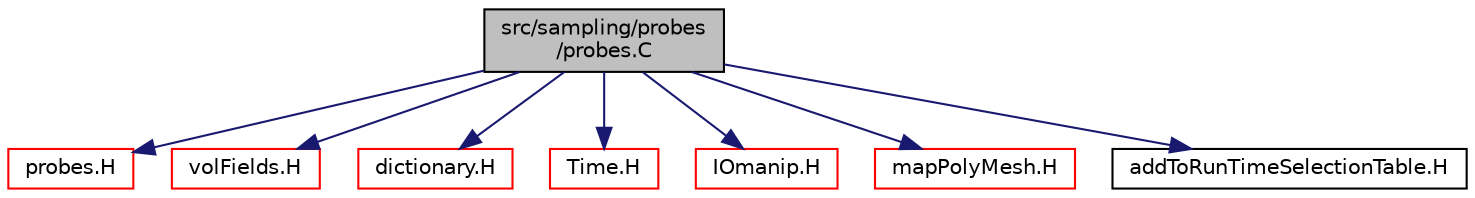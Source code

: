 digraph "src/sampling/probes/probes.C"
{
  bgcolor="transparent";
  edge [fontname="Helvetica",fontsize="10",labelfontname="Helvetica",labelfontsize="10"];
  node [fontname="Helvetica",fontsize="10",shape=record];
  Node0 [label="src/sampling/probes\l/probes.C",height=0.2,width=0.4,color="black", fillcolor="grey75", style="filled", fontcolor="black"];
  Node0 -> Node1 [color="midnightblue",fontsize="10",style="solid",fontname="Helvetica"];
  Node1 [label="probes.H",height=0.2,width=0.4,color="red",URL="$a14954.html"];
  Node0 -> Node291 [color="midnightblue",fontsize="10",style="solid",fontname="Helvetica"];
  Node291 [label="volFields.H",height=0.2,width=0.4,color="red",URL="$a02912.html"];
  Node0 -> Node223 [color="midnightblue",fontsize="10",style="solid",fontname="Helvetica"];
  Node223 [label="dictionary.H",height=0.2,width=0.4,color="red",URL="$a09506.html"];
  Node0 -> Node323 [color="midnightblue",fontsize="10",style="solid",fontname="Helvetica"];
  Node323 [label="Time.H",height=0.2,width=0.4,color="red",URL="$a10025.html"];
  Node0 -> Node342 [color="midnightblue",fontsize="10",style="solid",fontname="Helvetica"];
  Node342 [label="IOmanip.H",height=0.2,width=0.4,color="red",URL="$a09806.html",tooltip="Istream and Ostream manipulators taking arguments. "];
  Node0 -> Node343 [color="midnightblue",fontsize="10",style="solid",fontname="Helvetica"];
  Node343 [label="mapPolyMesh.H",height=0.2,width=0.4,color="red",URL="$a12365.html"];
  Node0 -> Node346 [color="midnightblue",fontsize="10",style="solid",fontname="Helvetica"];
  Node346 [label="addToRunTimeSelectionTable.H",height=0.2,width=0.4,color="black",URL="$a09989.html",tooltip="Macros for easy insertion into run-time selection tables. "];
}
